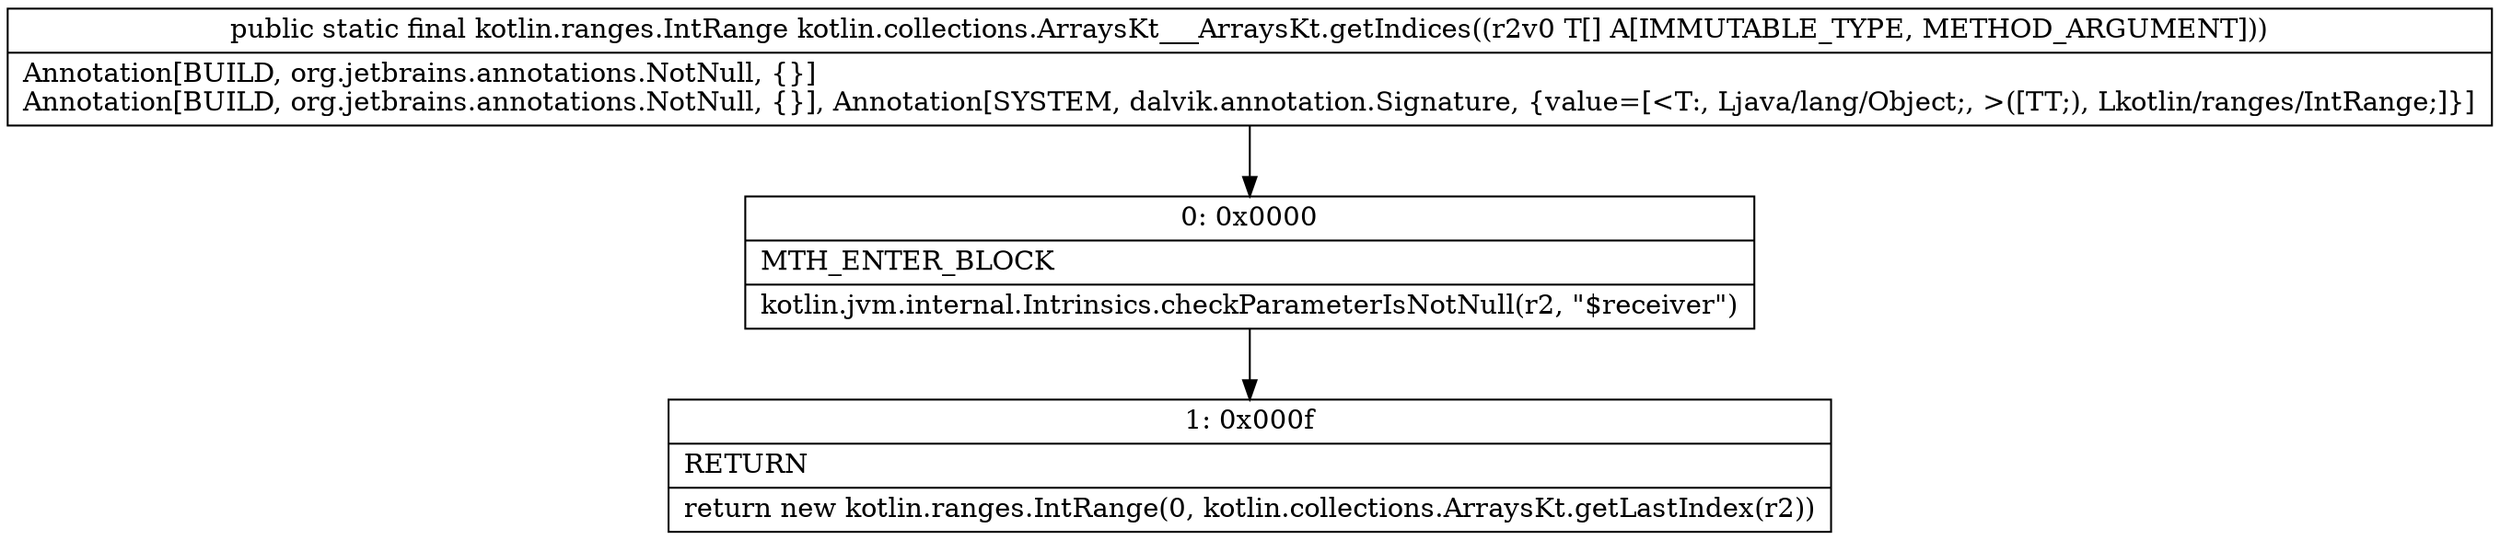 digraph "CFG forkotlin.collections.ArraysKt___ArraysKt.getIndices([Ljava\/lang\/Object;)Lkotlin\/ranges\/IntRange;" {
Node_0 [shape=record,label="{0\:\ 0x0000|MTH_ENTER_BLOCK\l|kotlin.jvm.internal.Intrinsics.checkParameterIsNotNull(r2, \"$receiver\")\l}"];
Node_1 [shape=record,label="{1\:\ 0x000f|RETURN\l|return new kotlin.ranges.IntRange(0, kotlin.collections.ArraysKt.getLastIndex(r2))\l}"];
MethodNode[shape=record,label="{public static final kotlin.ranges.IntRange kotlin.collections.ArraysKt___ArraysKt.getIndices((r2v0 T[] A[IMMUTABLE_TYPE, METHOD_ARGUMENT]))  | Annotation[BUILD, org.jetbrains.annotations.NotNull, \{\}]\lAnnotation[BUILD, org.jetbrains.annotations.NotNull, \{\}], Annotation[SYSTEM, dalvik.annotation.Signature, \{value=[\<T:, Ljava\/lang\/Object;, \>([TT;), Lkotlin\/ranges\/IntRange;]\}]\l}"];
MethodNode -> Node_0;
Node_0 -> Node_1;
}

